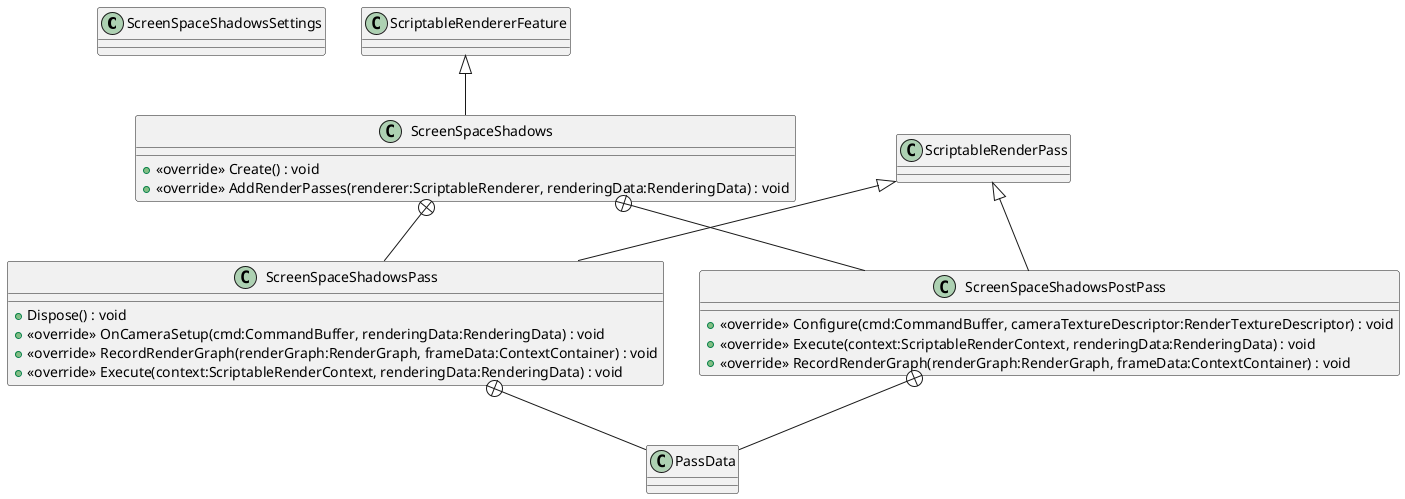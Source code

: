 @startuml
class ScreenSpaceShadowsSettings {
}
class ScreenSpaceShadows {
    + <<override>> Create() : void
    + <<override>> AddRenderPasses(renderer:ScriptableRenderer, renderingData:RenderingData) : void
}
class ScreenSpaceShadowsPass {
    + Dispose() : void
    + <<override>> OnCameraSetup(cmd:CommandBuffer, renderingData:RenderingData) : void
    + <<override>> RecordRenderGraph(renderGraph:RenderGraph, frameData:ContextContainer) : void
    + <<override>> Execute(context:ScriptableRenderContext, renderingData:RenderingData) : void
}
class ScreenSpaceShadowsPostPass {
    + <<override>> Configure(cmd:CommandBuffer, cameraTextureDescriptor:RenderTextureDescriptor) : void
    + <<override>> Execute(context:ScriptableRenderContext, renderingData:RenderingData) : void
    + <<override>> RecordRenderGraph(renderGraph:RenderGraph, frameData:ContextContainer) : void
}
class PassData {
}
class PassData {
}
ScriptableRendererFeature <|-- ScreenSpaceShadows
ScreenSpaceShadows +-- ScreenSpaceShadowsPass
ScriptableRenderPass <|-- ScreenSpaceShadowsPass
ScreenSpaceShadows +-- ScreenSpaceShadowsPostPass
ScriptableRenderPass <|-- ScreenSpaceShadowsPostPass
ScreenSpaceShadowsPass +-- PassData
ScreenSpaceShadowsPostPass +-- PassData
@enduml
